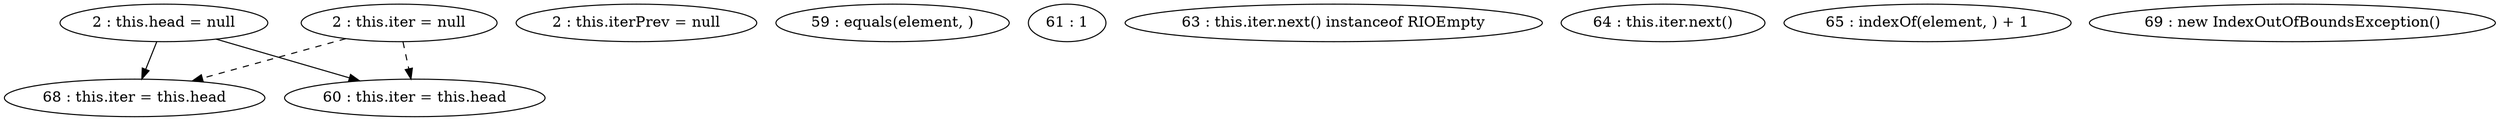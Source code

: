 digraph G {
"2 : this.head = null"
"2 : this.head = null" -> "68 : this.iter = this.head"
"2 : this.head = null" -> "60 : this.iter = this.head"
"2 : this.iter = null"
"2 : this.iter = null" -> "68 : this.iter = this.head" [style=dashed]
"2 : this.iter = null" -> "60 : this.iter = this.head" [style=dashed]
"2 : this.iterPrev = null"
"59 : equals(element, )"
"60 : this.iter = this.head"
"61 : 1"
"63 : this.iter.next() instanceof RIOEmpty"
"64 : this.iter.next()"
"65 : indexOf(element, ) + 1"
"68 : this.iter = this.head"
"69 : new IndexOutOfBoundsException()"
}